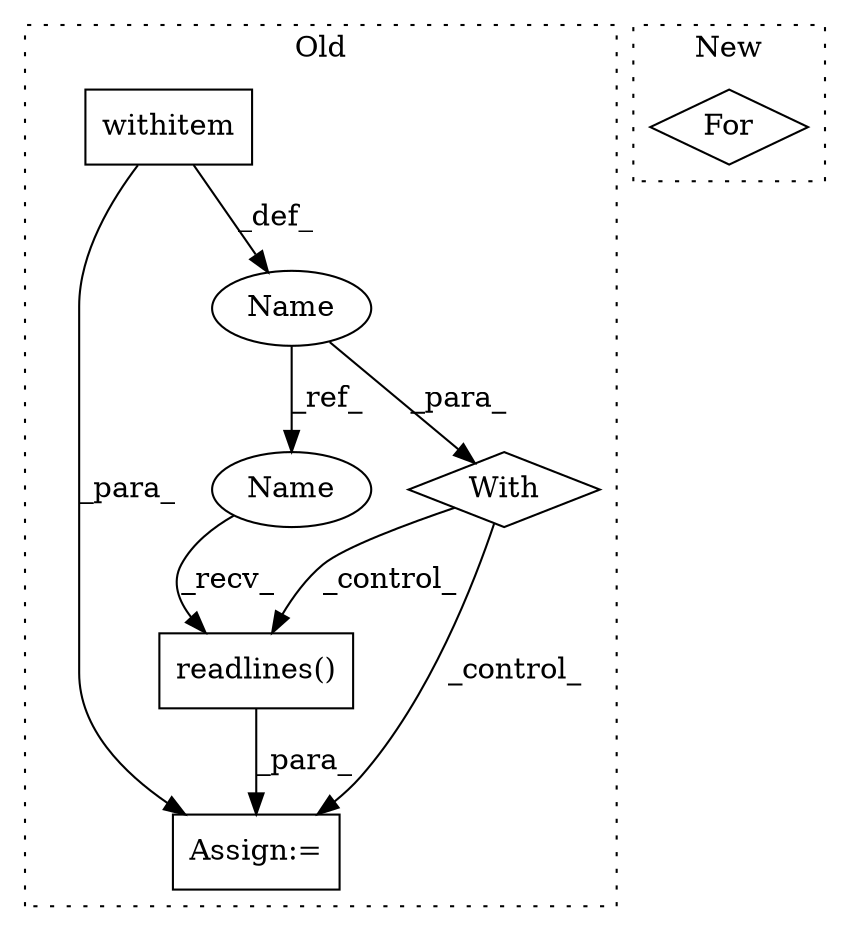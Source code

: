 digraph G {
subgraph cluster0 {
1 [label="readlines()" a="75" s="2611" l="13" shape="box"];
3 [label="Assign:=" a="68" s="2608" l="3" shape="box"];
4 [label="Name" a="87" s="2592" l="1" shape="ellipse"];
5 [label="With" a="39" s="2549,2558" l="5,45" shape="diamond"];
6 [label="withitem" a="49" s="2554" l="4" shape="box"];
7 [label="Name" a="87" s="2611" l="1" shape="ellipse"];
label = "Old";
style="dotted";
}
subgraph cluster1 {
2 [label="For" a="107" s="2828,2861" l="4,10" shape="diamond"];
label = "New";
style="dotted";
}
1 -> 3 [label="_para_"];
4 -> 7 [label="_ref_"];
4 -> 5 [label="_para_"];
5 -> 3 [label="_control_"];
5 -> 1 [label="_control_"];
6 -> 3 [label="_para_"];
6 -> 4 [label="_def_"];
7 -> 1 [label="_recv_"];
}